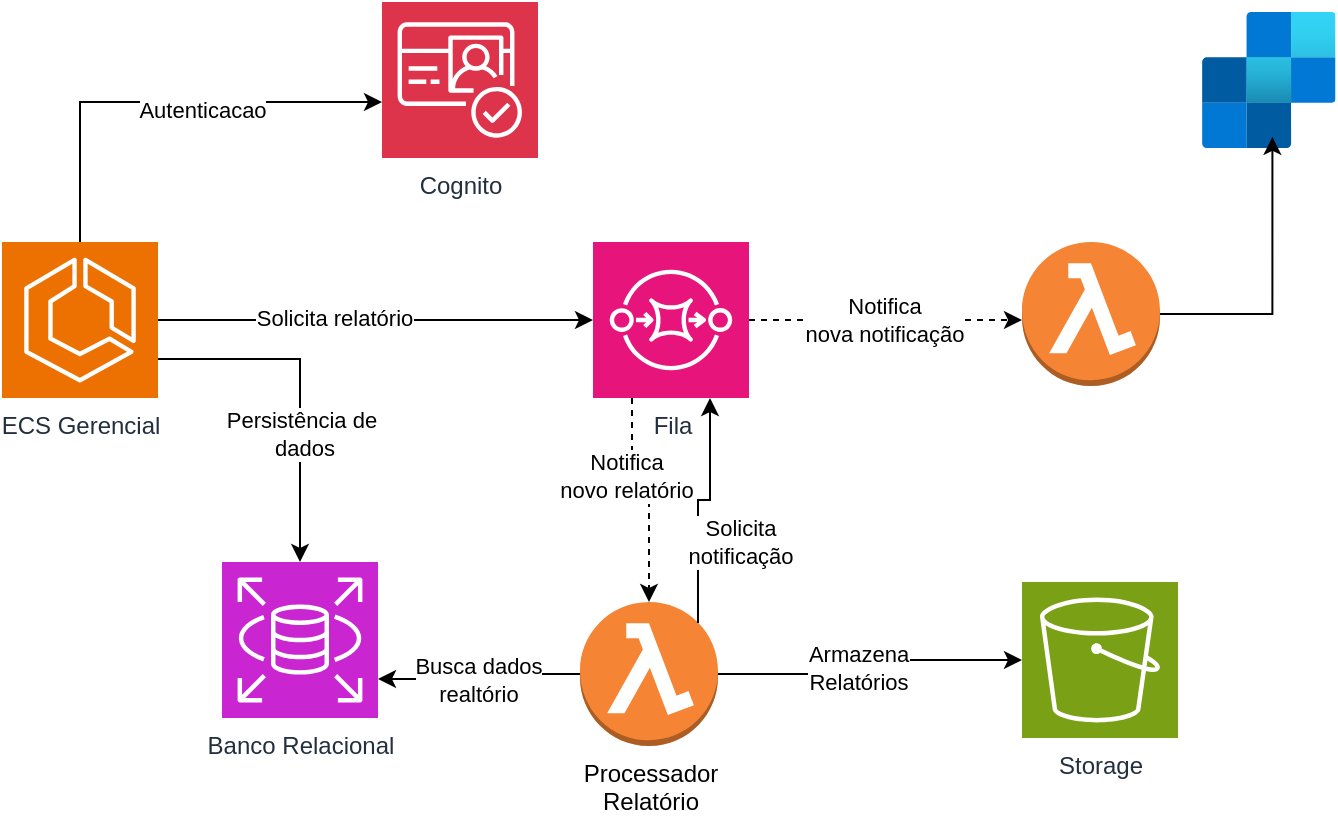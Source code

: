 <mxfile version="24.0.8" type="github" pages="2">
  <diagram name="MVP" id="ty7UPsbxenSUzvN95nF2">
    <mxGraphModel dx="1502" dy="599" grid="1" gridSize="10" guides="1" tooltips="1" connect="1" arrows="1" fold="1" page="1" pageScale="1" pageWidth="827" pageHeight="1169" math="0" shadow="0">
      <root>
        <mxCell id="0" />
        <mxCell id="1" parent="0" />
        <mxCell id="4-mrOhiTAJzCyLhKgk32-1" style="edgeStyle=orthogonalEdgeStyle;rounded=0;orthogonalLoop=1;jettySize=auto;html=1;exitX=1;exitY=0.5;exitDx=0;exitDy=0;exitPerimeter=0;" parent="1" source="4-mrOhiTAJzCyLhKgk32-7" target="4-mrOhiTAJzCyLhKgk32-10" edge="1">
          <mxGeometry relative="1" as="geometry" />
        </mxCell>
        <mxCell id="4-mrOhiTAJzCyLhKgk32-2" value="Solicita relatório" style="edgeLabel;html=1;align=center;verticalAlign=middle;resizable=0;points=[];" parent="4-mrOhiTAJzCyLhKgk32-1" connectable="0" vertex="1">
          <mxGeometry x="-0.191" y="1" relative="1" as="geometry">
            <mxPoint as="offset" />
          </mxGeometry>
        </mxCell>
        <mxCell id="4-mrOhiTAJzCyLhKgk32-3" style="edgeStyle=orthogonalEdgeStyle;rounded=0;orthogonalLoop=1;jettySize=auto;html=1;exitX=1;exitY=0.75;exitDx=0;exitDy=0;exitPerimeter=0;" parent="1" source="4-mrOhiTAJzCyLhKgk32-7" target="4-mrOhiTAJzCyLhKgk32-13" edge="1">
          <mxGeometry relative="1" as="geometry" />
        </mxCell>
        <mxCell id="4-mrOhiTAJzCyLhKgk32-4" value="Persistência de&amp;nbsp;&lt;br&gt;dados" style="edgeLabel;html=1;align=center;verticalAlign=middle;resizable=0;points=[];" parent="4-mrOhiTAJzCyLhKgk32-3" connectable="0" vertex="1">
          <mxGeometry x="0.258" y="2" relative="1" as="geometry">
            <mxPoint as="offset" />
          </mxGeometry>
        </mxCell>
        <mxCell id="4-mrOhiTAJzCyLhKgk32-5" style="edgeStyle=orthogonalEdgeStyle;rounded=0;orthogonalLoop=1;jettySize=auto;html=1;exitX=0.5;exitY=0;exitDx=0;exitDy=0;exitPerimeter=0;" parent="1" source="4-mrOhiTAJzCyLhKgk32-7" target="4-mrOhiTAJzCyLhKgk32-23" edge="1">
          <mxGeometry relative="1" as="geometry">
            <mxPoint x="380" y="280" as="targetPoint" />
            <Array as="points">
              <mxPoint x="109" y="270" />
            </Array>
          </mxGeometry>
        </mxCell>
        <mxCell id="4-mrOhiTAJzCyLhKgk32-6" value="Autenticacao" style="edgeLabel;html=1;align=center;verticalAlign=middle;resizable=0;points=[];" parent="4-mrOhiTAJzCyLhKgk32-5" connectable="0" vertex="1">
          <mxGeometry x="-0.053" y="-4" relative="1" as="geometry">
            <mxPoint x="26" as="offset" />
          </mxGeometry>
        </mxCell>
        <mxCell id="4-mrOhiTAJzCyLhKgk32-7" value="ECS Gerencial" style="sketch=0;points=[[0,0,0],[0.25,0,0],[0.5,0,0],[0.75,0,0],[1,0,0],[0,1,0],[0.25,1,0],[0.5,1,0],[0.75,1,0],[1,1,0],[0,0.25,0],[0,0.5,0],[0,0.75,0],[1,0.25,0],[1,0.5,0],[1,0.75,0]];outlineConnect=0;fontColor=#232F3E;fillColor=#ED7100;strokeColor=#ffffff;dashed=0;verticalLabelPosition=bottom;verticalAlign=top;align=center;html=1;fontSize=12;fontStyle=0;aspect=fixed;shape=mxgraph.aws4.resourceIcon;resIcon=mxgraph.aws4.ecs;" parent="1" vertex="1">
          <mxGeometry x="70" y="340" width="78" height="78" as="geometry" />
        </mxCell>
        <mxCell id="4-mrOhiTAJzCyLhKgk32-8" style="edgeStyle=orthogonalEdgeStyle;rounded=0;orthogonalLoop=1;jettySize=auto;html=1;exitX=0.25;exitY=1;exitDx=0;exitDy=0;exitPerimeter=0;dashed=1;" parent="1" source="4-mrOhiTAJzCyLhKgk32-10" target="4-mrOhiTAJzCyLhKgk32-11" edge="1">
          <mxGeometry relative="1" as="geometry" />
        </mxCell>
        <mxCell id="4-mrOhiTAJzCyLhKgk32-9" value="Notifica&lt;br&gt;novo relatório" style="edgeLabel;html=1;align=center;verticalAlign=middle;resizable=0;points=[];" parent="4-mrOhiTAJzCyLhKgk32-8" connectable="0" vertex="1">
          <mxGeometry x="-0.292" y="-3" relative="1" as="geometry">
            <mxPoint as="offset" />
          </mxGeometry>
        </mxCell>
        <mxCell id="4-mrOhiTAJzCyLhKgk32-10" value="Fila" style="sketch=0;points=[[0,0,0],[0.25,0,0],[0.5,0,0],[0.75,0,0],[1,0,0],[0,1,0],[0.25,1,0],[0.5,1,0],[0.75,1,0],[1,1,0],[0,0.25,0],[0,0.5,0],[0,0.75,0],[1,0.25,0],[1,0.5,0],[1,0.75,0]];outlineConnect=0;fontColor=#232F3E;fillColor=#E7157B;strokeColor=#ffffff;dashed=0;verticalLabelPosition=bottom;verticalAlign=top;align=center;html=1;fontSize=12;fontStyle=0;aspect=fixed;shape=mxgraph.aws4.resourceIcon;resIcon=mxgraph.aws4.sqs;" parent="1" vertex="1">
          <mxGeometry x="365.5" y="340" width="78" height="78" as="geometry" />
        </mxCell>
        <mxCell id="4-mrOhiTAJzCyLhKgk32-11" value="Processador&lt;br&gt;Relatório" style="outlineConnect=0;dashed=0;verticalLabelPosition=bottom;verticalAlign=top;align=center;html=1;shape=mxgraph.aws3.lambda_function;fillColor=#F58534;gradientColor=none;" parent="1" vertex="1">
          <mxGeometry x="359" y="520" width="69" height="72" as="geometry" />
        </mxCell>
        <mxCell id="4-mrOhiTAJzCyLhKgk32-12" value="Storage" style="sketch=0;points=[[0,0,0],[0.25,0,0],[0.5,0,0],[0.75,0,0],[1,0,0],[0,1,0],[0.25,1,0],[0.5,1,0],[0.75,1,0],[1,1,0],[0,0.25,0],[0,0.5,0],[0,0.75,0],[1,0.25,0],[1,0.5,0],[1,0.75,0]];outlineConnect=0;fontColor=#232F3E;fillColor=#7AA116;strokeColor=#ffffff;dashed=0;verticalLabelPosition=bottom;verticalAlign=top;align=center;html=1;fontSize=12;fontStyle=0;aspect=fixed;shape=mxgraph.aws4.resourceIcon;resIcon=mxgraph.aws4.s3;" parent="1" vertex="1">
          <mxGeometry x="580" y="510" width="78" height="78" as="geometry" />
        </mxCell>
        <mxCell id="4-mrOhiTAJzCyLhKgk32-13" value="Banco Relacional" style="sketch=0;points=[[0,0,0],[0.25,0,0],[0.5,0,0],[0.75,0,0],[1,0,0],[0,1,0],[0.25,1,0],[0.5,1,0],[0.75,1,0],[1,1,0],[0,0.25,0],[0,0.5,0],[0,0.75,0],[1,0.25,0],[1,0.5,0],[1,0.75,0]];outlineConnect=0;fontColor=#232F3E;fillColor=#C925D1;strokeColor=#ffffff;dashed=0;verticalLabelPosition=bottom;verticalAlign=top;align=center;html=1;fontSize=12;fontStyle=0;aspect=fixed;shape=mxgraph.aws4.resourceIcon;resIcon=mxgraph.aws4.rds;" parent="1" vertex="1">
          <mxGeometry x="180" y="500" width="78" height="78" as="geometry" />
        </mxCell>
        <mxCell id="4-mrOhiTAJzCyLhKgk32-14" style="edgeStyle=orthogonalEdgeStyle;rounded=0;orthogonalLoop=1;jettySize=auto;html=1;exitX=0;exitY=0.5;exitDx=0;exitDy=0;exitPerimeter=0;entryX=1;entryY=0.75;entryDx=0;entryDy=0;entryPerimeter=0;" parent="1" source="4-mrOhiTAJzCyLhKgk32-11" target="4-mrOhiTAJzCyLhKgk32-13" edge="1">
          <mxGeometry relative="1" as="geometry" />
        </mxCell>
        <mxCell id="4-mrOhiTAJzCyLhKgk32-15" value="Busca dados&lt;br&gt;realtório" style="edgeLabel;html=1;align=center;verticalAlign=middle;resizable=0;points=[];" parent="4-mrOhiTAJzCyLhKgk32-14" connectable="0" vertex="1">
          <mxGeometry x="0.039" relative="1" as="geometry">
            <mxPoint as="offset" />
          </mxGeometry>
        </mxCell>
        <mxCell id="4-mrOhiTAJzCyLhKgk32-16" style="edgeStyle=orthogonalEdgeStyle;rounded=0;orthogonalLoop=1;jettySize=auto;html=1;exitX=1;exitY=0.5;exitDx=0;exitDy=0;exitPerimeter=0;entryX=0;entryY=0.5;entryDx=0;entryDy=0;entryPerimeter=0;" parent="1" source="4-mrOhiTAJzCyLhKgk32-11" target="4-mrOhiTAJzCyLhKgk32-12" edge="1">
          <mxGeometry relative="1" as="geometry" />
        </mxCell>
        <mxCell id="4-mrOhiTAJzCyLhKgk32-17" value="Armazena&lt;br&gt;Relatórios" style="edgeLabel;html=1;align=center;verticalAlign=middle;resizable=0;points=[];" parent="4-mrOhiTAJzCyLhKgk32-16" connectable="0" vertex="1">
          <mxGeometry x="-0.117" y="3" relative="1" as="geometry">
            <mxPoint as="offset" />
          </mxGeometry>
        </mxCell>
        <mxCell id="4-mrOhiTAJzCyLhKgk32-18" style="edgeStyle=orthogonalEdgeStyle;rounded=0;orthogonalLoop=1;jettySize=auto;html=1;exitX=0.855;exitY=0.145;exitDx=0;exitDy=0;exitPerimeter=0;entryX=0.75;entryY=1;entryDx=0;entryDy=0;entryPerimeter=0;" parent="1" source="4-mrOhiTAJzCyLhKgk32-11" target="4-mrOhiTAJzCyLhKgk32-10" edge="1">
          <mxGeometry relative="1" as="geometry" />
        </mxCell>
        <mxCell id="4-mrOhiTAJzCyLhKgk32-19" value="Solicita&lt;br&gt;notificação" style="edgeLabel;html=1;align=center;verticalAlign=middle;resizable=0;points=[];" parent="4-mrOhiTAJzCyLhKgk32-18" connectable="0" vertex="1">
          <mxGeometry x="-0.379" y="-3" relative="1" as="geometry">
            <mxPoint x="18" y="-4" as="offset" />
          </mxGeometry>
        </mxCell>
        <mxCell id="4-mrOhiTAJzCyLhKgk32-20" style="edgeStyle=orthogonalEdgeStyle;rounded=0;orthogonalLoop=1;jettySize=auto;html=1;exitX=1;exitY=0.5;exitDx=0;exitDy=0;exitPerimeter=0;entryX=0;entryY=0.5;entryDx=0;entryDy=0;entryPerimeter=0;dashed=1;" parent="1" source="4-mrOhiTAJzCyLhKgk32-10" edge="1">
          <mxGeometry relative="1" as="geometry">
            <mxPoint x="580" y="379" as="targetPoint" />
          </mxGeometry>
        </mxCell>
        <mxCell id="4-mrOhiTAJzCyLhKgk32-21" value="Notifica&lt;br&gt;nova notificação" style="edgeLabel;html=1;align=center;verticalAlign=middle;resizable=0;points=[];" parent="4-mrOhiTAJzCyLhKgk32-20" connectable="0" vertex="1">
          <mxGeometry x="-0.285" y="3" relative="1" as="geometry">
            <mxPoint x="18" y="3" as="offset" />
          </mxGeometry>
        </mxCell>
        <mxCell id="4-mrOhiTAJzCyLhKgk32-22" value="" style="outlineConnect=0;dashed=0;verticalLabelPosition=bottom;verticalAlign=top;align=center;html=1;shape=mxgraph.aws3.lambda_function;fillColor=#F58534;gradientColor=none;" parent="1" vertex="1">
          <mxGeometry x="580" y="340" width="69" height="72" as="geometry" />
        </mxCell>
        <mxCell id="4-mrOhiTAJzCyLhKgk32-23" value="Cognito" style="sketch=0;points=[[0,0,0],[0.25,0,0],[0.5,0,0],[0.75,0,0],[1,0,0],[0,1,0],[0.25,1,0],[0.5,1,0],[0.75,1,0],[1,1,0],[0,0.25,0],[0,0.5,0],[0,0.75,0],[1,0.25,0],[1,0.5,0],[1,0.75,0]];outlineConnect=0;fontColor=#232F3E;fillColor=#DD344C;strokeColor=#ffffff;dashed=0;verticalLabelPosition=bottom;verticalAlign=top;align=center;html=1;fontSize=12;fontStyle=0;aspect=fixed;shape=mxgraph.aws4.resourceIcon;resIcon=mxgraph.aws4.cognito;" parent="1" vertex="1">
          <mxGeometry x="260" y="220" width="78" height="78" as="geometry" />
        </mxCell>
        <mxCell id="4-mrOhiTAJzCyLhKgk32-24" value="" style="image;aspect=fixed;html=1;points=[];align=center;fontSize=12;image=img/lib/azure2/integration/SendGrid_Accounts.svg;" parent="1" vertex="1">
          <mxGeometry x="670" y="225" width="66.8" height="68" as="geometry" />
        </mxCell>
        <mxCell id="4-mrOhiTAJzCyLhKgk32-25" style="edgeStyle=orthogonalEdgeStyle;rounded=0;orthogonalLoop=1;jettySize=auto;html=1;exitX=1;exitY=0.5;exitDx=0;exitDy=0;exitPerimeter=0;entryX=0.527;entryY=0.918;entryDx=0;entryDy=0;entryPerimeter=0;" parent="1" source="4-mrOhiTAJzCyLhKgk32-22" target="4-mrOhiTAJzCyLhKgk32-24" edge="1">
          <mxGeometry relative="1" as="geometry" />
        </mxCell>
      </root>
    </mxGraphModel>
  </diagram>
  <diagram id="mRAuWpClWUfS5yhLHlah" name="Fase 2">
    <mxGraphModel dx="1502" dy="599" grid="1" gridSize="10" guides="1" tooltips="1" connect="1" arrows="1" fold="1" page="1" pageScale="1" pageWidth="827" pageHeight="1169" math="0" shadow="0">
      <root>
        <mxCell id="0" />
        <mxCell id="1" parent="0" />
        <mxCell id="MyUyYgJ2ucD0ONV_XMAL-1" style="edgeStyle=orthogonalEdgeStyle;rounded=0;orthogonalLoop=1;jettySize=auto;html=1;exitX=1;exitY=0.25;exitDx=0;exitDy=0;exitPerimeter=0;entryX=0;entryY=1;entryDx=0;entryDy=0;entryPerimeter=0;" parent="1" source="MyUyYgJ2ucD0ONV_XMAL-7" target="MyUyYgJ2ucD0ONV_XMAL-10" edge="1">
          <mxGeometry relative="1" as="geometry">
            <mxPoint x="242.5" y="423" as="sourcePoint" />
            <mxPoint x="368" y="292" as="targetPoint" />
            <Array as="points">
              <mxPoint x="340" y="410" />
              <mxPoint x="340" y="320" />
              <mxPoint x="406" y="320" />
            </Array>
          </mxGeometry>
        </mxCell>
        <mxCell id="MyUyYgJ2ucD0ONV_XMAL-2" value="Solicita relatório/&lt;br&gt;alteração ponto" style="edgeLabel;html=1;align=center;verticalAlign=middle;resizable=0;points=[];" parent="MyUyYgJ2ucD0ONV_XMAL-1" connectable="0" vertex="1">
          <mxGeometry x="-0.191" y="1" relative="1" as="geometry">
            <mxPoint x="1" y="-3" as="offset" />
          </mxGeometry>
        </mxCell>
        <mxCell id="MyUyYgJ2ucD0ONV_XMAL-3" style="edgeStyle=orthogonalEdgeStyle;rounded=0;orthogonalLoop=1;jettySize=auto;html=1;exitX=0.75;exitY=1;exitDx=0;exitDy=0;exitPerimeter=0;entryX=0;entryY=0.25;entryDx=0;entryDy=0;entryPerimeter=0;" parent="1" source="MyUyYgJ2ucD0ONV_XMAL-7" target="MyUyYgJ2ucD0ONV_XMAL-29" edge="1">
          <mxGeometry relative="1" as="geometry">
            <Array as="points">
              <mxPoint x="261" y="500" />
              <mxPoint x="230" y="500" />
              <mxPoint x="230" y="550" />
            </Array>
          </mxGeometry>
        </mxCell>
        <mxCell id="MyUyYgJ2ucD0ONV_XMAL-4" value="Persistência de&amp;nbsp;&lt;br&gt;dados" style="edgeLabel;html=1;align=center;verticalAlign=middle;resizable=0;points=[];" parent="MyUyYgJ2ucD0ONV_XMAL-3" connectable="0" vertex="1">
          <mxGeometry x="0.258" y="2" relative="1" as="geometry">
            <mxPoint as="offset" />
          </mxGeometry>
        </mxCell>
        <mxCell id="MyUyYgJ2ucD0ONV_XMAL-35" style="edgeStyle=orthogonalEdgeStyle;rounded=0;orthogonalLoop=1;jettySize=auto;html=1;exitX=0;exitY=0.5;exitDx=0;exitDy=0;exitPerimeter=0;" parent="1" source="MyUyYgJ2ucD0ONV_XMAL-7" target="MyUyYgJ2ucD0ONV_XMAL-23" edge="1">
          <mxGeometry relative="1" as="geometry" />
        </mxCell>
        <mxCell id="MyUyYgJ2ucD0ONV_XMAL-37" value="Autentica" style="edgeLabel;html=1;align=center;verticalAlign=middle;resizable=0;points=[];" parent="MyUyYgJ2ucD0ONV_XMAL-35" vertex="1" connectable="0">
          <mxGeometry x="0.141" y="2" relative="1" as="geometry">
            <mxPoint x="10" y="-2" as="offset" />
          </mxGeometry>
        </mxCell>
        <mxCell id="MyUyYgJ2ucD0ONV_XMAL-7" value="ECS Operacional" style="sketch=0;points=[[0,0,0],[0.25,0,0],[0.5,0,0],[0.75,0,0],[1,0,0],[0,1,0],[0.25,1,0],[0.5,1,0],[0.75,1,0],[1,1,0],[0,0.25,0],[0,0.5,0],[0,0.75,0],[1,0.25,0],[1,0.5,0],[1,0.75,0]];outlineConnect=0;fontColor=#232F3E;fillColor=#ED7100;strokeColor=#ffffff;dashed=0;verticalLabelPosition=bottom;verticalAlign=top;align=center;html=1;fontSize=12;fontStyle=0;aspect=fixed;shape=mxgraph.aws4.resourceIcon;resIcon=mxgraph.aws4.ecs;" parent="1" vertex="1">
          <mxGeometry x="202" y="390" width="78" height="78" as="geometry" />
        </mxCell>
        <mxCell id="MyUyYgJ2ucD0ONV_XMAL-8" style="edgeStyle=orthogonalEdgeStyle;rounded=0;orthogonalLoop=1;jettySize=auto;html=1;exitX=0.25;exitY=1;exitDx=0;exitDy=0;exitPerimeter=0;dashed=1;" parent="1" source="MyUyYgJ2ucD0ONV_XMAL-10" target="MyUyYgJ2ucD0ONV_XMAL-11" edge="1">
          <mxGeometry relative="1" as="geometry" />
        </mxCell>
        <mxCell id="MyUyYgJ2ucD0ONV_XMAL-9" value="Notifica&lt;br&gt;novo relatório" style="edgeLabel;html=1;align=center;verticalAlign=middle;resizable=0;points=[];" parent="MyUyYgJ2ucD0ONV_XMAL-8" connectable="0" vertex="1">
          <mxGeometry x="-0.292" y="-3" relative="1" as="geometry">
            <mxPoint as="offset" />
          </mxGeometry>
        </mxCell>
        <mxCell id="MyUyYgJ2ucD0ONV_XMAL-10" value="Fila" style="sketch=0;points=[[0,0,0],[0.25,0,0],[0.5,0,0],[0.75,0,0],[1,0,0],[0,1,0],[0.25,1,0],[0.5,1,0],[0.75,1,0],[1,1,0],[0,0.25,0],[0,0.5,0],[0,0.75,0],[1,0.25,0],[1,0.5,0],[1,0.75,0]];outlineConnect=0;fontColor=#232F3E;fillColor=#E7157B;strokeColor=#ffffff;dashed=0;verticalLabelPosition=bottom;verticalAlign=top;align=center;html=1;fontSize=12;fontStyle=0;aspect=fixed;shape=mxgraph.aws4.resourceIcon;resIcon=mxgraph.aws4.sqs;" parent="1" vertex="1">
          <mxGeometry x="405.5" y="220" width="78" height="78" as="geometry" />
        </mxCell>
        <mxCell id="MyUyYgJ2ucD0ONV_XMAL-11" value="Processador&lt;br&gt;Relatório" style="outlineConnect=0;dashed=0;verticalLabelPosition=bottom;verticalAlign=top;align=center;html=1;shape=mxgraph.aws3.lambda_function;fillColor=#F58534;gradientColor=none;" parent="1" vertex="1">
          <mxGeometry x="399" y="400" width="69" height="72" as="geometry" />
        </mxCell>
        <mxCell id="MyUyYgJ2ucD0ONV_XMAL-12" value="Storage" style="sketch=0;points=[[0,0,0],[0.25,0,0],[0.5,0,0],[0.75,0,0],[1,0,0],[0,1,0],[0.25,1,0],[0.5,1,0],[0.75,1,0],[1,1,0],[0,0.25,0],[0,0.5,0],[0,0.75,0],[1,0.25,0],[1,0.5,0],[1,0.75,0]];outlineConnect=0;fontColor=#232F3E;fillColor=#7AA116;strokeColor=#ffffff;dashed=0;verticalLabelPosition=bottom;verticalAlign=top;align=center;html=1;fontSize=12;fontStyle=0;aspect=fixed;shape=mxgraph.aws4.resourceIcon;resIcon=mxgraph.aws4.s3;" parent="1" vertex="1">
          <mxGeometry x="620" y="390" width="78" height="78" as="geometry" />
        </mxCell>
        <mxCell id="MyUyYgJ2ucD0ONV_XMAL-13" value="Banco Gerencial" style="sketch=0;points=[[0,0,0],[0.25,0,0],[0.5,0,0],[0.75,0,0],[1,0,0],[0,1,0],[0.25,1,0],[0.5,1,0],[0.75,1,0],[1,1,0],[0,0.25,0],[0,0.5,0],[0,0.75,0],[1,0.25,0],[1,0.5,0],[1,0.75,0]];outlineConnect=0;fontColor=#232F3E;fillColor=#C925D1;strokeColor=#ffffff;dashed=0;verticalLabelPosition=bottom;verticalAlign=top;align=center;html=1;fontSize=12;fontStyle=0;aspect=fixed;shape=mxgraph.aws4.resourceIcon;resIcon=mxgraph.aws4.rds;" parent="1" vertex="1">
          <mxGeometry x="110" y="70" width="78" height="78" as="geometry" />
        </mxCell>
        <mxCell id="MyUyYgJ2ucD0ONV_XMAL-14" style="edgeStyle=orthogonalEdgeStyle;rounded=0;orthogonalLoop=1;jettySize=auto;html=1;exitX=0;exitY=0.5;exitDx=0;exitDy=0;exitPerimeter=0;entryX=1;entryY=0.5;entryDx=0;entryDy=0;entryPerimeter=0;" parent="1" source="MyUyYgJ2ucD0ONV_XMAL-11" target="MyUyYgJ2ucD0ONV_XMAL-29" edge="1">
          <mxGeometry relative="1" as="geometry">
            <Array as="points">
              <mxPoint x="379" y="436" />
              <mxPoint x="379" y="501" />
              <mxPoint x="380" y="501" />
              <mxPoint x="380" y="569" />
            </Array>
          </mxGeometry>
        </mxCell>
        <mxCell id="MyUyYgJ2ucD0ONV_XMAL-15" value="Busca dados&lt;br&gt;realtório" style="edgeLabel;html=1;align=center;verticalAlign=middle;resizable=0;points=[];" parent="MyUyYgJ2ucD0ONV_XMAL-14" connectable="0" vertex="1">
          <mxGeometry x="0.039" relative="1" as="geometry">
            <mxPoint x="-38" y="-24" as="offset" />
          </mxGeometry>
        </mxCell>
        <mxCell id="MyUyYgJ2ucD0ONV_XMAL-16" style="edgeStyle=orthogonalEdgeStyle;rounded=0;orthogonalLoop=1;jettySize=auto;html=1;exitX=1;exitY=0.5;exitDx=0;exitDy=0;exitPerimeter=0;entryX=0;entryY=0.5;entryDx=0;entryDy=0;entryPerimeter=0;" parent="1" source="MyUyYgJ2ucD0ONV_XMAL-11" target="MyUyYgJ2ucD0ONV_XMAL-12" edge="1">
          <mxGeometry relative="1" as="geometry" />
        </mxCell>
        <mxCell id="MyUyYgJ2ucD0ONV_XMAL-17" value="Armazena&lt;br&gt;Relatórios" style="edgeLabel;html=1;align=center;verticalAlign=middle;resizable=0;points=[];" parent="MyUyYgJ2ucD0ONV_XMAL-16" connectable="0" vertex="1">
          <mxGeometry x="-0.117" y="3" relative="1" as="geometry">
            <mxPoint as="offset" />
          </mxGeometry>
        </mxCell>
        <mxCell id="MyUyYgJ2ucD0ONV_XMAL-18" style="edgeStyle=orthogonalEdgeStyle;rounded=0;orthogonalLoop=1;jettySize=auto;html=1;exitX=0.855;exitY=0.145;exitDx=0;exitDy=0;exitPerimeter=0;entryX=0.75;entryY=1;entryDx=0;entryDy=0;entryPerimeter=0;" parent="1" source="MyUyYgJ2ucD0ONV_XMAL-11" target="MyUyYgJ2ucD0ONV_XMAL-10" edge="1">
          <mxGeometry relative="1" as="geometry" />
        </mxCell>
        <mxCell id="MyUyYgJ2ucD0ONV_XMAL-19" value="Solicita&lt;br&gt;notificação" style="edgeLabel;html=1;align=center;verticalAlign=middle;resizable=0;points=[];" parent="MyUyYgJ2ucD0ONV_XMAL-18" connectable="0" vertex="1">
          <mxGeometry x="-0.379" y="-3" relative="1" as="geometry">
            <mxPoint x="18" y="-4" as="offset" />
          </mxGeometry>
        </mxCell>
        <mxCell id="MyUyYgJ2ucD0ONV_XMAL-20" style="edgeStyle=orthogonalEdgeStyle;rounded=0;orthogonalLoop=1;jettySize=auto;html=1;exitX=1;exitY=0.5;exitDx=0;exitDy=0;exitPerimeter=0;entryX=0;entryY=0.5;entryDx=0;entryDy=0;entryPerimeter=0;dashed=1;" parent="1" source="MyUyYgJ2ucD0ONV_XMAL-10" edge="1">
          <mxGeometry relative="1" as="geometry">
            <mxPoint x="620" y="259" as="targetPoint" />
          </mxGeometry>
        </mxCell>
        <mxCell id="MyUyYgJ2ucD0ONV_XMAL-21" value="Notifica&lt;br&gt;nova notificação" style="edgeLabel;html=1;align=center;verticalAlign=middle;resizable=0;points=[];" parent="MyUyYgJ2ucD0ONV_XMAL-20" connectable="0" vertex="1">
          <mxGeometry x="-0.285" y="3" relative="1" as="geometry">
            <mxPoint x="18" y="3" as="offset" />
          </mxGeometry>
        </mxCell>
        <mxCell id="MyUyYgJ2ucD0ONV_XMAL-22" value="Envio Email" style="outlineConnect=0;dashed=0;verticalLabelPosition=bottom;verticalAlign=top;align=center;html=1;shape=mxgraph.aws3.lambda_function;fillColor=#F58534;gradientColor=none;" parent="1" vertex="1">
          <mxGeometry x="620" y="220" width="69" height="72" as="geometry" />
        </mxCell>
        <mxCell id="MyUyYgJ2ucD0ONV_XMAL-23" value="Cognito" style="sketch=0;points=[[0,0,0],[0.25,0,0],[0.5,0,0],[0.75,0,0],[1,0,0],[0,1,0],[0.25,1,0],[0.5,1,0],[0.75,1,0],[1,1,0],[0,0.25,0],[0,0.5,0],[0,0.75,0],[1,0.25,0],[1,0.5,0],[1,0.75,0]];outlineConnect=0;fontColor=#232F3E;fillColor=#DD344C;strokeColor=#ffffff;dashed=0;verticalLabelPosition=bottom;verticalAlign=top;align=center;html=1;fontSize=12;fontStyle=0;aspect=fixed;shape=mxgraph.aws4.resourceIcon;resIcon=mxgraph.aws4.cognito;" parent="1" vertex="1">
          <mxGeometry x="50" y="390" width="78" height="78" as="geometry" />
        </mxCell>
        <mxCell id="MyUyYgJ2ucD0ONV_XMAL-24" value="SendGrid" style="image;aspect=fixed;html=1;points=[];align=center;fontSize=12;image=img/lib/azure2/integration/SendGrid_Accounts.svg;" parent="1" vertex="1">
          <mxGeometry x="710" y="105" width="66.8" height="68" as="geometry" />
        </mxCell>
        <mxCell id="MyUyYgJ2ucD0ONV_XMAL-25" style="edgeStyle=orthogonalEdgeStyle;rounded=0;orthogonalLoop=1;jettySize=auto;html=1;exitX=1;exitY=0.5;exitDx=0;exitDy=0;exitPerimeter=0;entryX=0.527;entryY=0.918;entryDx=0;entryDy=0;entryPerimeter=0;" parent="1" source="MyUyYgJ2ucD0ONV_XMAL-22" target="MyUyYgJ2ucD0ONV_XMAL-24" edge="1">
          <mxGeometry relative="1" as="geometry" />
        </mxCell>
        <mxCell id="MyUyYgJ2ucD0ONV_XMAL-38" style="edgeStyle=orthogonalEdgeStyle;rounded=0;orthogonalLoop=1;jettySize=auto;html=1;exitX=0.5;exitY=0;exitDx=0;exitDy=0;exitPerimeter=0;" parent="1" source="MyUyYgJ2ucD0ONV_XMAL-26" target="MyUyYgJ2ucD0ONV_XMAL-13" edge="1">
          <mxGeometry relative="1" as="geometry" />
        </mxCell>
        <mxCell id="MyUyYgJ2ucD0ONV_XMAL-39" value="Persistência de&amp;nbsp;&lt;br&gt;dados" style="edgeLabel;html=1;align=center;verticalAlign=middle;resizable=0;points=[];" parent="MyUyYgJ2ucD0ONV_XMAL-38" vertex="1" connectable="0">
          <mxGeometry x="-0.073" y="-3" relative="1" as="geometry">
            <mxPoint x="-3" as="offset" />
          </mxGeometry>
        </mxCell>
        <mxCell id="MyUyYgJ2ucD0ONV_XMAL-26" value="ECS Gerencial" style="sketch=0;points=[[0,0,0],[0.25,0,0],[0.5,0,0],[0.75,0,0],[1,0,0],[0,1,0],[0.25,1,0],[0.5,1,0],[0.75,1,0],[1,1,0],[0,0.25,0],[0,0.5,0],[0,0.75,0],[1,0.25,0],[1,0.5,0],[1,0.75,0]];outlineConnect=0;fontColor=#232F3E;fillColor=#ED7100;strokeColor=#ffffff;dashed=0;verticalLabelPosition=bottom;verticalAlign=top;align=center;html=1;fontSize=12;fontStyle=0;aspect=fixed;shape=mxgraph.aws4.resourceIcon;resIcon=mxgraph.aws4.ecs;" parent="1" vertex="1">
          <mxGeometry x="110" y="220" width="78" height="78" as="geometry" />
        </mxCell>
        <mxCell id="MyUyYgJ2ucD0ONV_XMAL-29" value="Banco Operacional" style="sketch=0;points=[[0,0,0],[0.25,0,0],[0.5,0,0],[0.75,0,0],[1,0,0],[0,1,0],[0.25,1,0],[0.5,1,0],[0.75,1,0],[1,1,0],[0,0.25,0],[0,0.5,0],[0,0.75,0],[1,0.25,0],[1,0.5,0],[1,0.75,0]];outlineConnect=0;fontColor=#232F3E;fillColor=#C925D1;strokeColor=#ffffff;dashed=0;verticalLabelPosition=bottom;verticalAlign=top;align=center;html=1;fontSize=12;fontStyle=0;aspect=fixed;shape=mxgraph.aws4.resourceIcon;resIcon=mxgraph.aws4.rds;" parent="1" vertex="1">
          <mxGeometry x="290" y="530" width="78" height="78" as="geometry" />
        </mxCell>
        <mxCell id="MyUyYgJ2ucD0ONV_XMAL-34" style="edgeStyle=orthogonalEdgeStyle;rounded=0;orthogonalLoop=1;jettySize=auto;html=1;exitX=0;exitY=0.5;exitDx=0;exitDy=0;exitPerimeter=0;entryX=0.25;entryY=0;entryDx=0;entryDy=0;entryPerimeter=0;" parent="1" source="MyUyYgJ2ucD0ONV_XMAL-26" target="MyUyYgJ2ucD0ONV_XMAL-23" edge="1">
          <mxGeometry relative="1" as="geometry" />
        </mxCell>
        <mxCell id="MyUyYgJ2ucD0ONV_XMAL-36" value="Autentica" style="edgeLabel;html=1;align=center;verticalAlign=middle;resizable=0;points=[];" parent="MyUyYgJ2ucD0ONV_XMAL-34" vertex="1" connectable="0">
          <mxGeometry x="0.43" y="-3" relative="1" as="geometry">
            <mxPoint y="1" as="offset" />
          </mxGeometry>
        </mxCell>
        <mxCell id="MyUyYgJ2ucD0ONV_XMAL-40" style="edgeStyle=orthogonalEdgeStyle;rounded=0;orthogonalLoop=1;jettySize=auto;html=1;exitX=1;exitY=0.25;exitDx=0;exitDy=0;exitPerimeter=0;entryX=0;entryY=0.25;entryDx=0;entryDy=0;entryPerimeter=0;" parent="1" source="MyUyYgJ2ucD0ONV_XMAL-26" target="MyUyYgJ2ucD0ONV_XMAL-10" edge="1">
          <mxGeometry relative="1" as="geometry" />
        </mxCell>
        <mxCell id="MyUyYgJ2ucD0ONV_XMAL-41" value="Novos funcionários" style="edgeLabel;html=1;align=center;verticalAlign=middle;resizable=0;points=[];" parent="MyUyYgJ2ucD0ONV_XMAL-40" vertex="1" connectable="0">
          <mxGeometry x="-0.422" y="-1" relative="1" as="geometry">
            <mxPoint x="19" as="offset" />
          </mxGeometry>
        </mxCell>
        <mxCell id="MyUyYgJ2ucD0ONV_XMAL-42" value="Envio Email" style="outlineConnect=0;dashed=0;verticalLabelPosition=bottom;verticalAlign=top;align=center;html=1;shape=mxgraph.aws3.lambda_function;fillColor=#F58534;gradientColor=none;" parent="1" vertex="1">
          <mxGeometry x="211" y="260" width="69" height="72" as="geometry" />
        </mxCell>
        <mxCell id="MyUyYgJ2ucD0ONV_XMAL-43" style="edgeStyle=orthogonalEdgeStyle;rounded=0;orthogonalLoop=1;jettySize=auto;html=1;exitX=0;exitY=0.5;exitDx=0;exitDy=0;exitPerimeter=0;entryX=0.855;entryY=0.145;entryDx=0;entryDy=0;entryPerimeter=0;dashed=1;" parent="1" source="MyUyYgJ2ucD0ONV_XMAL-10" target="MyUyYgJ2ucD0ONV_XMAL-42" edge="1">
          <mxGeometry relative="1" as="geometry" />
        </mxCell>
        <mxCell id="MyUyYgJ2ucD0ONV_XMAL-45" value="Notifica novo&lt;br&gt;funcionário" style="edgeLabel;html=1;align=center;verticalAlign=middle;resizable=0;points=[];" parent="MyUyYgJ2ucD0ONV_XMAL-43" vertex="1" connectable="0">
          <mxGeometry x="0.186" relative="1" as="geometry">
            <mxPoint x="10" as="offset" />
          </mxGeometry>
        </mxCell>
        <mxCell id="MyUyYgJ2ucD0ONV_XMAL-44" style="edgeStyle=orthogonalEdgeStyle;rounded=0;orthogonalLoop=1;jettySize=auto;html=1;exitX=0.145;exitY=0.855;exitDx=0;exitDy=0;exitPerimeter=0;entryX=0;entryY=0.25;entryDx=0;entryDy=0;entryPerimeter=0;" parent="1" source="MyUyYgJ2ucD0ONV_XMAL-42" target="MyUyYgJ2ucD0ONV_XMAL-7" edge="1">
          <mxGeometry relative="1" as="geometry">
            <Array as="points">
              <mxPoint x="182" y="322" />
              <mxPoint x="182" y="410" />
            </Array>
          </mxGeometry>
        </mxCell>
        <mxCell id="MyUyYgJ2ucD0ONV_XMAL-46" value="Atualiza &lt;br&gt;funcionários" style="edgeLabel;html=1;align=center;verticalAlign=middle;resizable=0;points=[];" parent="MyUyYgJ2ucD0ONV_XMAL-44" vertex="1" connectable="0">
          <mxGeometry x="0.111" y="1" relative="1" as="geometry">
            <mxPoint as="offset" />
          </mxGeometry>
        </mxCell>
      </root>
    </mxGraphModel>
  </diagram>
</mxfile>
